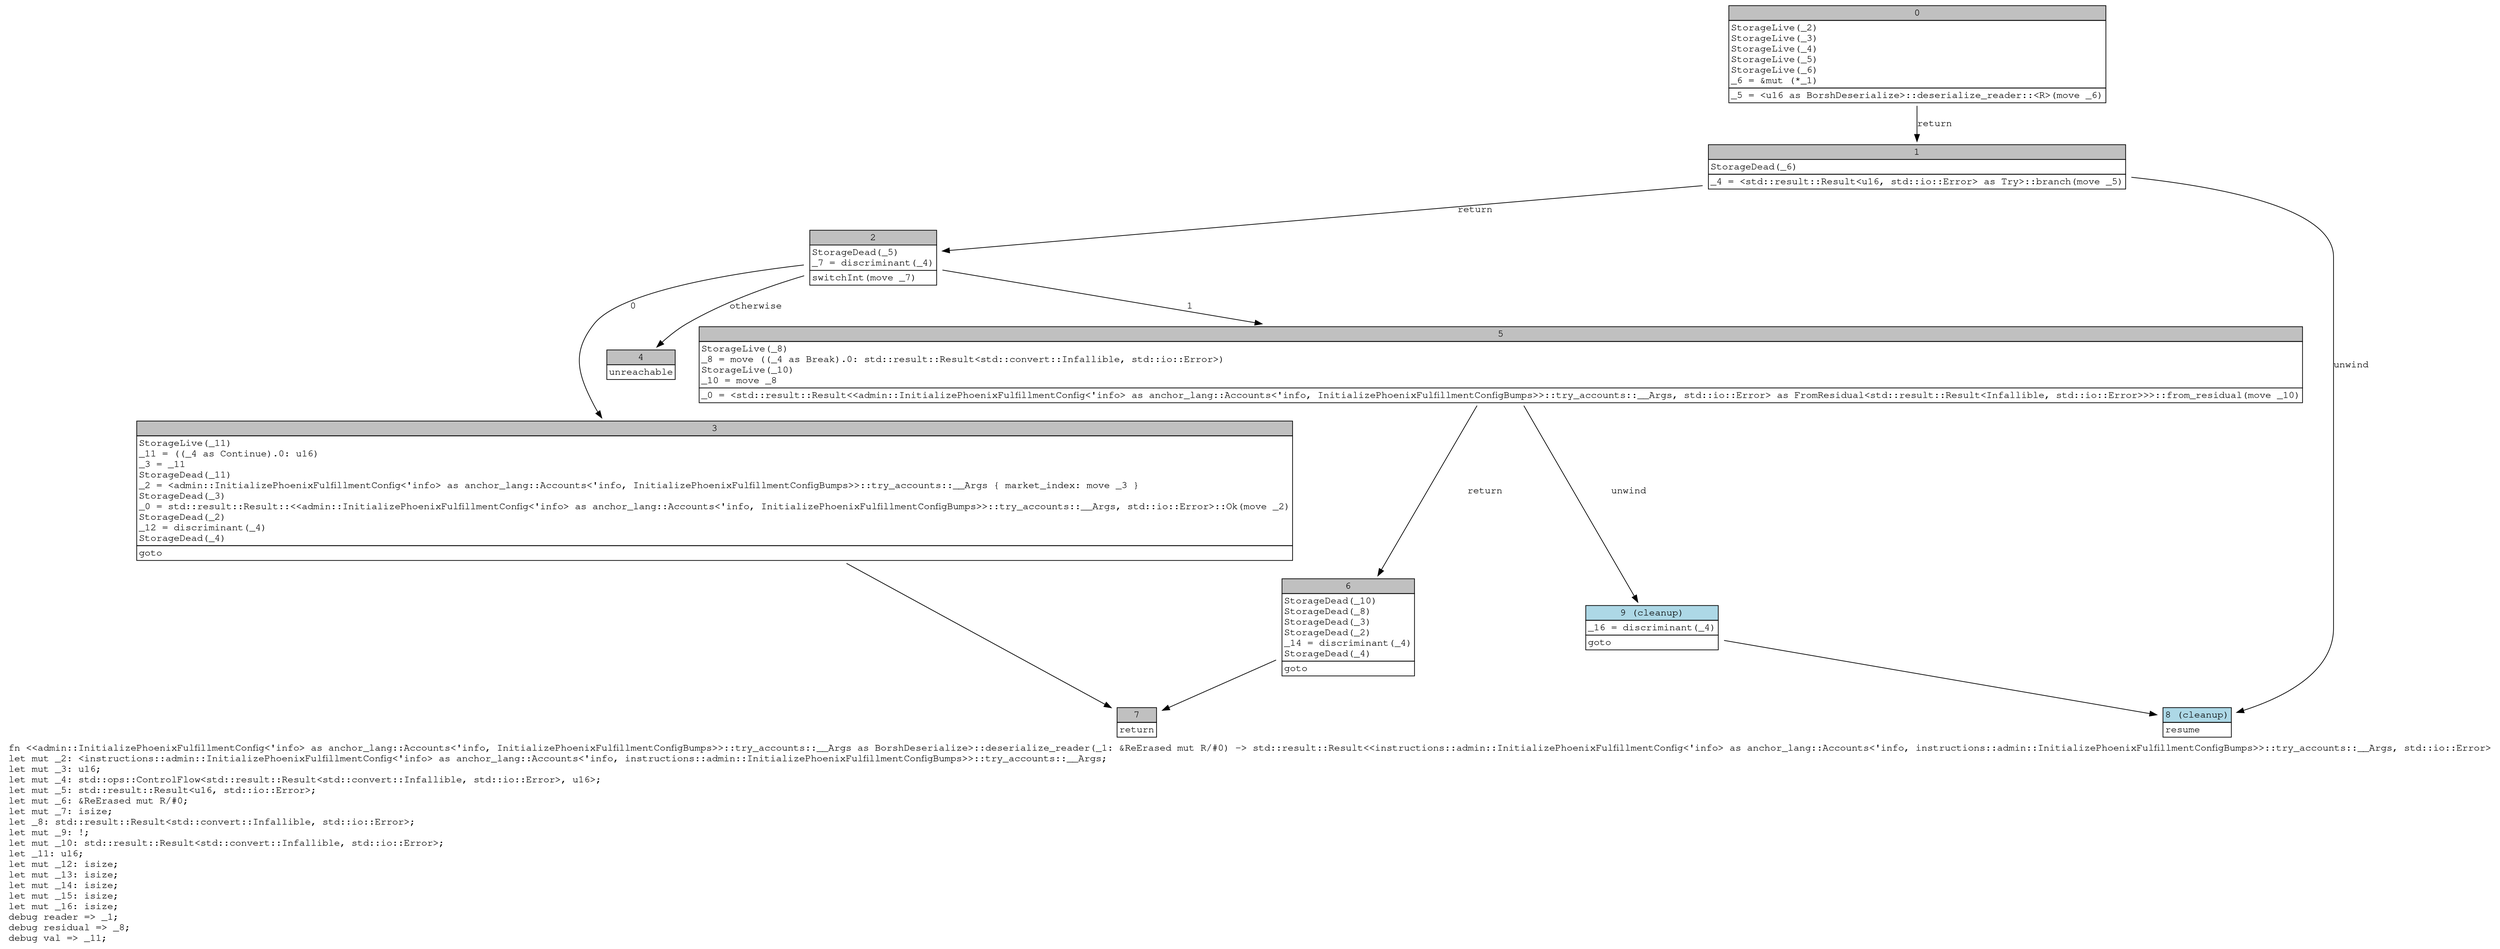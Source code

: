 digraph Mir_0_6167 {
    graph [fontname="Courier, monospace"];
    node [fontname="Courier, monospace"];
    edge [fontname="Courier, monospace"];
    label=<fn &lt;&lt;admin::InitializePhoenixFulfillmentConfig&lt;'info&gt; as anchor_lang::Accounts&lt;'info, InitializePhoenixFulfillmentConfigBumps&gt;&gt;::try_accounts::__Args as BorshDeserialize&gt;::deserialize_reader(_1: &amp;ReErased mut R/#0) -&gt; std::result::Result&lt;&lt;instructions::admin::InitializePhoenixFulfillmentConfig&lt;'info&gt; as anchor_lang::Accounts&lt;'info, instructions::admin::InitializePhoenixFulfillmentConfigBumps&gt;&gt;::try_accounts::__Args, std::io::Error&gt;<br align="left"/>let mut _2: &lt;instructions::admin::InitializePhoenixFulfillmentConfig&lt;'info&gt; as anchor_lang::Accounts&lt;'info, instructions::admin::InitializePhoenixFulfillmentConfigBumps&gt;&gt;::try_accounts::__Args;<br align="left"/>let mut _3: u16;<br align="left"/>let mut _4: std::ops::ControlFlow&lt;std::result::Result&lt;std::convert::Infallible, std::io::Error&gt;, u16&gt;;<br align="left"/>let mut _5: std::result::Result&lt;u16, std::io::Error&gt;;<br align="left"/>let mut _6: &amp;ReErased mut R/#0;<br align="left"/>let mut _7: isize;<br align="left"/>let _8: std::result::Result&lt;std::convert::Infallible, std::io::Error&gt;;<br align="left"/>let mut _9: !;<br align="left"/>let mut _10: std::result::Result&lt;std::convert::Infallible, std::io::Error&gt;;<br align="left"/>let _11: u16;<br align="left"/>let mut _12: isize;<br align="left"/>let mut _13: isize;<br align="left"/>let mut _14: isize;<br align="left"/>let mut _15: isize;<br align="left"/>let mut _16: isize;<br align="left"/>debug reader =&gt; _1;<br align="left"/>debug residual =&gt; _8;<br align="left"/>debug val =&gt; _11;<br align="left"/>>;
    bb0__0_6167 [shape="none", label=<<table border="0" cellborder="1" cellspacing="0"><tr><td bgcolor="gray" align="center" colspan="1">0</td></tr><tr><td align="left" balign="left">StorageLive(_2)<br/>StorageLive(_3)<br/>StorageLive(_4)<br/>StorageLive(_5)<br/>StorageLive(_6)<br/>_6 = &amp;mut (*_1)<br/></td></tr><tr><td align="left">_5 = &lt;u16 as BorshDeserialize&gt;::deserialize_reader::&lt;R&gt;(move _6)</td></tr></table>>];
    bb1__0_6167 [shape="none", label=<<table border="0" cellborder="1" cellspacing="0"><tr><td bgcolor="gray" align="center" colspan="1">1</td></tr><tr><td align="left" balign="left">StorageDead(_6)<br/></td></tr><tr><td align="left">_4 = &lt;std::result::Result&lt;u16, std::io::Error&gt; as Try&gt;::branch(move _5)</td></tr></table>>];
    bb2__0_6167 [shape="none", label=<<table border="0" cellborder="1" cellspacing="0"><tr><td bgcolor="gray" align="center" colspan="1">2</td></tr><tr><td align="left" balign="left">StorageDead(_5)<br/>_7 = discriminant(_4)<br/></td></tr><tr><td align="left">switchInt(move _7)</td></tr></table>>];
    bb3__0_6167 [shape="none", label=<<table border="0" cellborder="1" cellspacing="0"><tr><td bgcolor="gray" align="center" colspan="1">3</td></tr><tr><td align="left" balign="left">StorageLive(_11)<br/>_11 = ((_4 as Continue).0: u16)<br/>_3 = _11<br/>StorageDead(_11)<br/>_2 = &lt;admin::InitializePhoenixFulfillmentConfig&lt;'info&gt; as anchor_lang::Accounts&lt;'info, InitializePhoenixFulfillmentConfigBumps&gt;&gt;::try_accounts::__Args { market_index: move _3 }<br/>StorageDead(_3)<br/>_0 = std::result::Result::&lt;&lt;admin::InitializePhoenixFulfillmentConfig&lt;'info&gt; as anchor_lang::Accounts&lt;'info, InitializePhoenixFulfillmentConfigBumps&gt;&gt;::try_accounts::__Args, std::io::Error&gt;::Ok(move _2)<br/>StorageDead(_2)<br/>_12 = discriminant(_4)<br/>StorageDead(_4)<br/></td></tr><tr><td align="left">goto</td></tr></table>>];
    bb4__0_6167 [shape="none", label=<<table border="0" cellborder="1" cellspacing="0"><tr><td bgcolor="gray" align="center" colspan="1">4</td></tr><tr><td align="left">unreachable</td></tr></table>>];
    bb5__0_6167 [shape="none", label=<<table border="0" cellborder="1" cellspacing="0"><tr><td bgcolor="gray" align="center" colspan="1">5</td></tr><tr><td align="left" balign="left">StorageLive(_8)<br/>_8 = move ((_4 as Break).0: std::result::Result&lt;std::convert::Infallible, std::io::Error&gt;)<br/>StorageLive(_10)<br/>_10 = move _8<br/></td></tr><tr><td align="left">_0 = &lt;std::result::Result&lt;&lt;admin::InitializePhoenixFulfillmentConfig&lt;'info&gt; as anchor_lang::Accounts&lt;'info, InitializePhoenixFulfillmentConfigBumps&gt;&gt;::try_accounts::__Args, std::io::Error&gt; as FromResidual&lt;std::result::Result&lt;Infallible, std::io::Error&gt;&gt;&gt;::from_residual(move _10)</td></tr></table>>];
    bb6__0_6167 [shape="none", label=<<table border="0" cellborder="1" cellspacing="0"><tr><td bgcolor="gray" align="center" colspan="1">6</td></tr><tr><td align="left" balign="left">StorageDead(_10)<br/>StorageDead(_8)<br/>StorageDead(_3)<br/>StorageDead(_2)<br/>_14 = discriminant(_4)<br/>StorageDead(_4)<br/></td></tr><tr><td align="left">goto</td></tr></table>>];
    bb7__0_6167 [shape="none", label=<<table border="0" cellborder="1" cellspacing="0"><tr><td bgcolor="gray" align="center" colspan="1">7</td></tr><tr><td align="left">return</td></tr></table>>];
    bb8__0_6167 [shape="none", label=<<table border="0" cellborder="1" cellspacing="0"><tr><td bgcolor="lightblue" align="center" colspan="1">8 (cleanup)</td></tr><tr><td align="left">resume</td></tr></table>>];
    bb9__0_6167 [shape="none", label=<<table border="0" cellborder="1" cellspacing="0"><tr><td bgcolor="lightblue" align="center" colspan="1">9 (cleanup)</td></tr><tr><td align="left" balign="left">_16 = discriminant(_4)<br/></td></tr><tr><td align="left">goto</td></tr></table>>];
    bb0__0_6167 -> bb1__0_6167 [label="return"];
    bb1__0_6167 -> bb2__0_6167 [label="return"];
    bb1__0_6167 -> bb8__0_6167 [label="unwind"];
    bb2__0_6167 -> bb3__0_6167 [label="0"];
    bb2__0_6167 -> bb5__0_6167 [label="1"];
    bb2__0_6167 -> bb4__0_6167 [label="otherwise"];
    bb3__0_6167 -> bb7__0_6167 [label=""];
    bb5__0_6167 -> bb6__0_6167 [label="return"];
    bb5__0_6167 -> bb9__0_6167 [label="unwind"];
    bb6__0_6167 -> bb7__0_6167 [label=""];
    bb9__0_6167 -> bb8__0_6167 [label=""];
}
